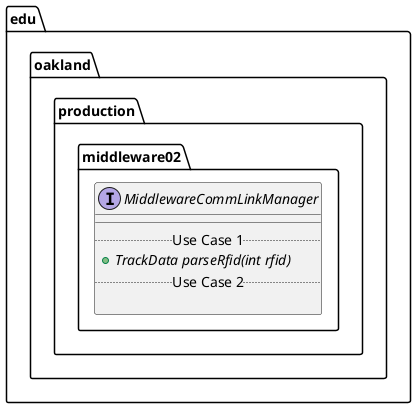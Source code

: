 @startuml MiddlewareCommLinkManager

package edu.oakland.production.middleware02 {
    interface MiddlewareCommLinkManager {
        __
        .. Use Case 1 ..
        {abstract} + TrackData parseRfid(int rfid)
        .. Use Case 2 ..

    }
}

@enduml